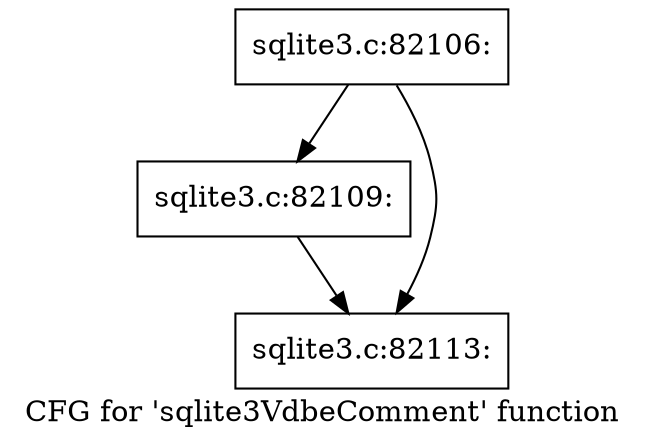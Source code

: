 digraph "CFG for 'sqlite3VdbeComment' function" {
	label="CFG for 'sqlite3VdbeComment' function";

	Node0x55c0f8a30b50 [shape=record,label="{sqlite3.c:82106:}"];
	Node0x55c0f8a30b50 -> Node0x55c0f8a32890;
	Node0x55c0f8a30b50 -> Node0x55c0f8a328e0;
	Node0x55c0f8a32890 [shape=record,label="{sqlite3.c:82109:}"];
	Node0x55c0f8a32890 -> Node0x55c0f8a328e0;
	Node0x55c0f8a328e0 [shape=record,label="{sqlite3.c:82113:}"];
}
